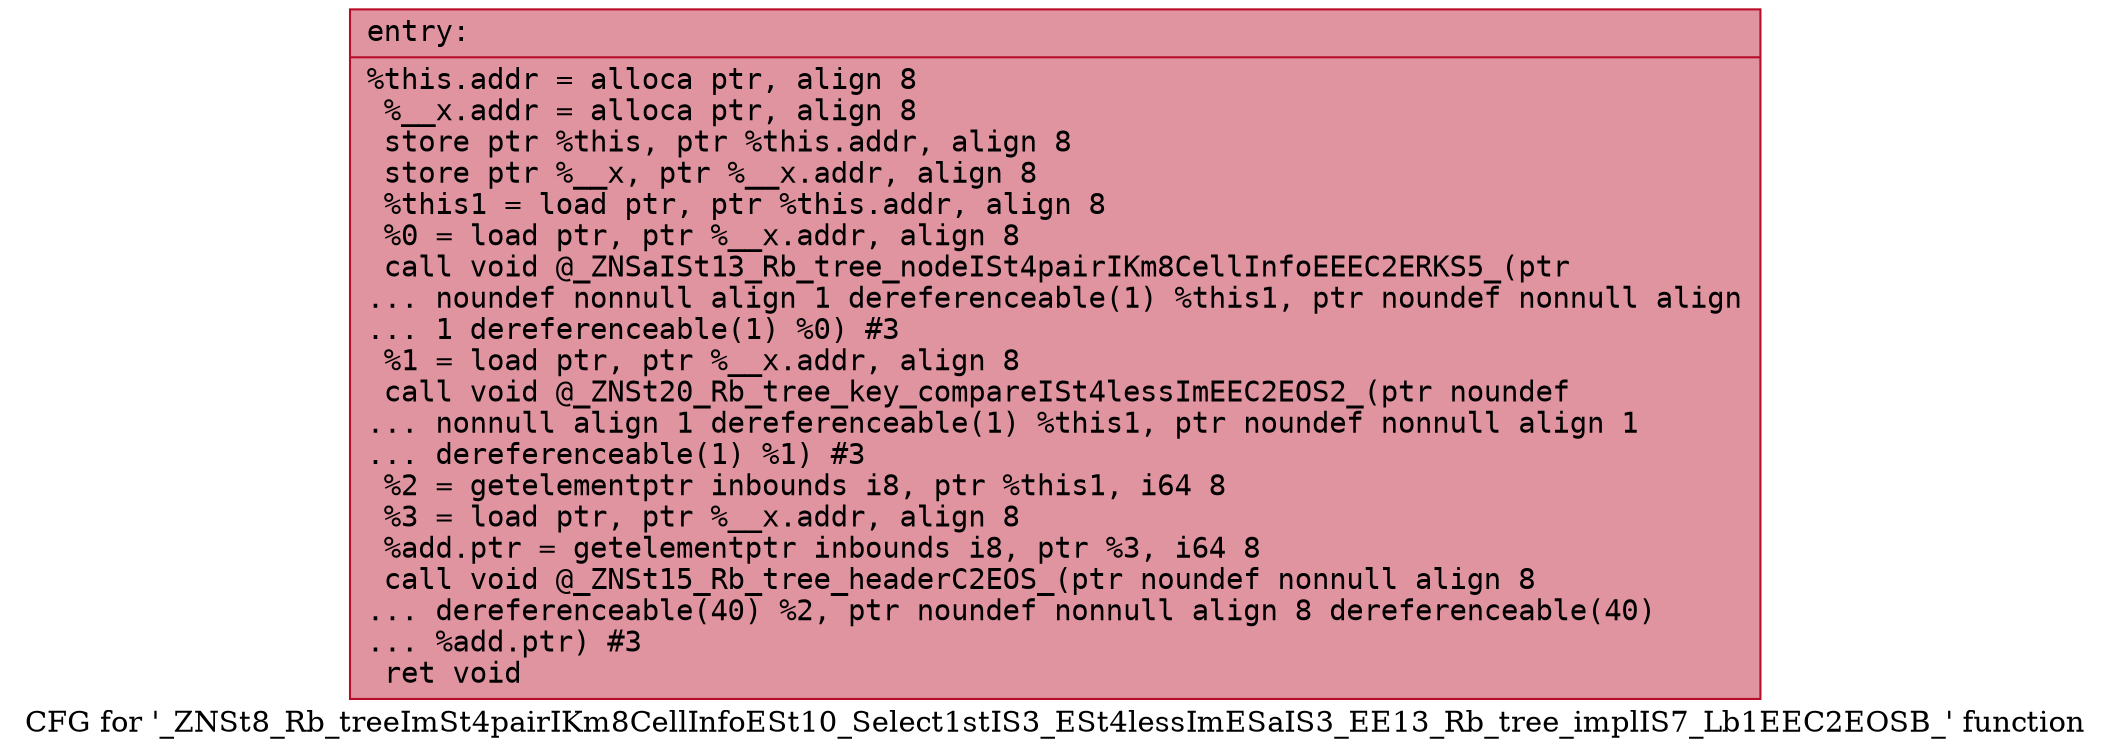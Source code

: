 digraph "CFG for '_ZNSt8_Rb_treeImSt4pairIKm8CellInfoESt10_Select1stIS3_ESt4lessImESaIS3_EE13_Rb_tree_implIS7_Lb1EEC2EOSB_' function" {
	label="CFG for '_ZNSt8_Rb_treeImSt4pairIKm8CellInfoESt10_Select1stIS3_ESt4lessImESaIS3_EE13_Rb_tree_implIS7_Lb1EEC2EOSB_' function";

	Node0x55dab482c620 [shape=record,color="#b70d28ff", style=filled, fillcolor="#b70d2870" fontname="Courier",label="{entry:\l|  %this.addr = alloca ptr, align 8\l  %__x.addr = alloca ptr, align 8\l  store ptr %this, ptr %this.addr, align 8\l  store ptr %__x, ptr %__x.addr, align 8\l  %this1 = load ptr, ptr %this.addr, align 8\l  %0 = load ptr, ptr %__x.addr, align 8\l  call void @_ZNSaISt13_Rb_tree_nodeISt4pairIKm8CellInfoEEEC2ERKS5_(ptr\l... noundef nonnull align 1 dereferenceable(1) %this1, ptr noundef nonnull align\l... 1 dereferenceable(1) %0) #3\l  %1 = load ptr, ptr %__x.addr, align 8\l  call void @_ZNSt20_Rb_tree_key_compareISt4lessImEEC2EOS2_(ptr noundef\l... nonnull align 1 dereferenceable(1) %this1, ptr noundef nonnull align 1\l... dereferenceable(1) %1) #3\l  %2 = getelementptr inbounds i8, ptr %this1, i64 8\l  %3 = load ptr, ptr %__x.addr, align 8\l  %add.ptr = getelementptr inbounds i8, ptr %3, i64 8\l  call void @_ZNSt15_Rb_tree_headerC2EOS_(ptr noundef nonnull align 8\l... dereferenceable(40) %2, ptr noundef nonnull align 8 dereferenceable(40)\l... %add.ptr) #3\l  ret void\l}"];
}
